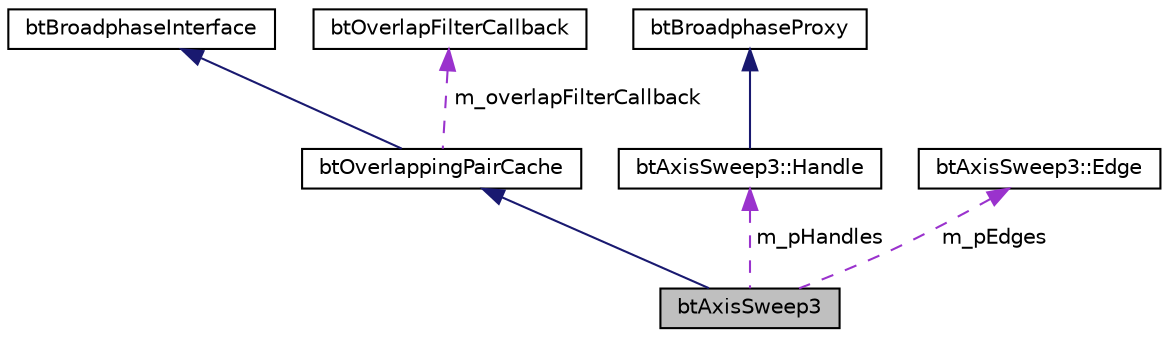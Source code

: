 digraph G
{
  edge [fontname="Helvetica",fontsize="10",labelfontname="Helvetica",labelfontsize="10"];
  node [fontname="Helvetica",fontsize="10",shape=record];
  Node1 [label="btAxisSweep3",height=0.2,width=0.4,color="black", fillcolor="grey75", style="filled" fontcolor="black"];
  Node2 -> Node1 [dir="back",color="midnightblue",fontsize="10",style="solid",fontname="Helvetica"];
  Node2 [label="btOverlappingPairCache",height=0.2,width=0.4,color="black", fillcolor="white", style="filled",URL="$classbtOverlappingPairCache.html",tooltip="btOverlappingPairCache maintains the objects with overlapping AABB Typically managed by the Broadphas..."];
  Node3 -> Node2 [dir="back",color="midnightblue",fontsize="10",style="solid",fontname="Helvetica"];
  Node3 [label="btBroadphaseInterface",height=0.2,width=0.4,color="black", fillcolor="white", style="filled",URL="$classbtBroadphaseInterface.html",tooltip="BroadphaseInterface for aabb-overlapping object pairs."];
  Node4 -> Node2 [dir="back",color="darkorchid3",fontsize="10",style="dashed",label=" m_overlapFilterCallback" ,fontname="Helvetica"];
  Node4 [label="btOverlapFilterCallback",height=0.2,width=0.4,color="black", fillcolor="white", style="filled",URL="$structbtOverlapFilterCallback.html"];
  Node5 -> Node1 [dir="back",color="darkorchid3",fontsize="10",style="dashed",label=" m_pHandles" ,fontname="Helvetica"];
  Node5 [label="btAxisSweep3::Handle",height=0.2,width=0.4,color="black", fillcolor="white", style="filled",URL="$classbtAxisSweep3_1_1Handle.html"];
  Node6 -> Node5 [dir="back",color="midnightblue",fontsize="10",style="solid",fontname="Helvetica"];
  Node6 [label="btBroadphaseProxy",height=0.2,width=0.4,color="black", fillcolor="white", style="filled",URL="$structbtBroadphaseProxy.html",tooltip="btBroadphaseProxy"];
  Node7 -> Node1 [dir="back",color="darkorchid3",fontsize="10",style="dashed",label=" m_pEdges" ,fontname="Helvetica"];
  Node7 [label="btAxisSweep3::Edge",height=0.2,width=0.4,color="black", fillcolor="white", style="filled",URL="$classbtAxisSweep3_1_1Edge.html"];
}
